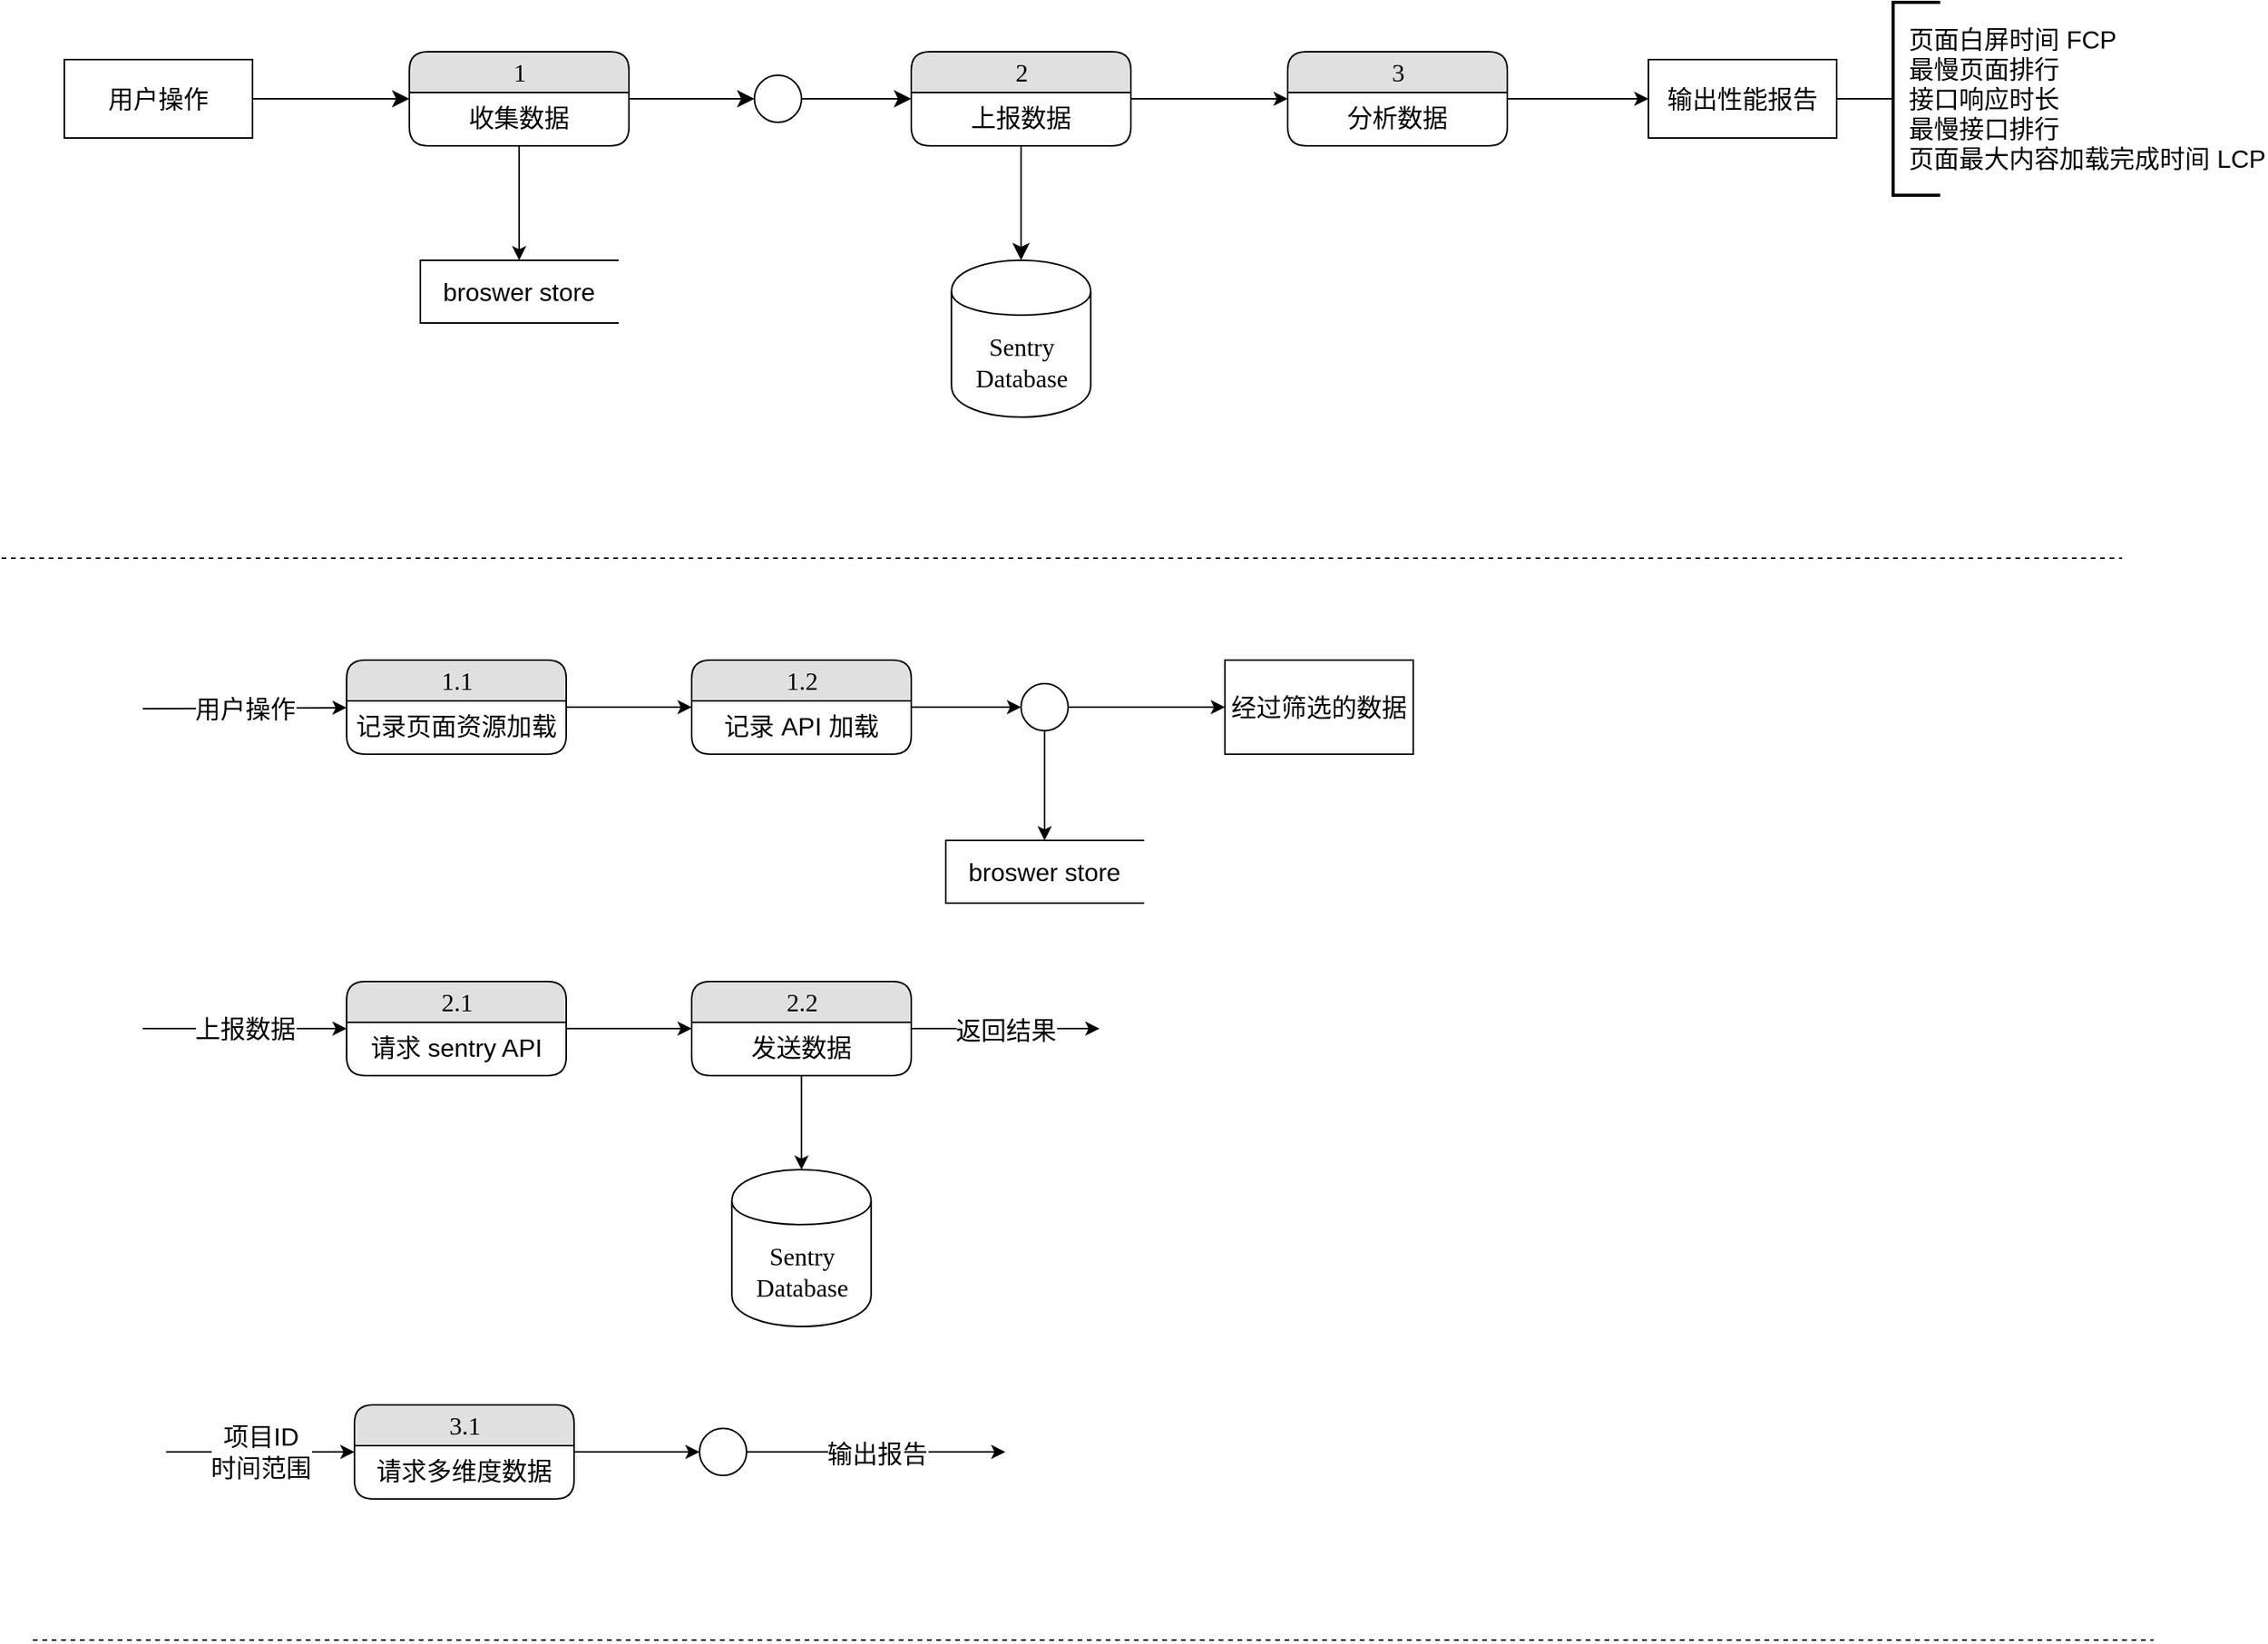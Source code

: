 <mxfile version="21.5.0" type="github" pages="2">
  <diagram name="数据流图" id="zR5LukECyCP3TorBvOVq">
    <mxGraphModel dx="1430" dy="722" grid="1" gridSize="10" guides="1" tooltips="1" connect="1" arrows="1" fold="1" page="1" pageScale="1" pageWidth="827" pageHeight="1169" math="0" shadow="0">
      <root>
        <mxCell id="0" />
        <mxCell id="1" parent="0" />
        <mxCell id="a0L2w2wCsgQ2mo0N0wgg-3" value="Sentry&lt;br style=&quot;font-size: 16px;&quot;&gt;Database" style="shape=cylinder;whiteSpace=wrap;html=1;boundedLbl=1;backgroundOutline=1;fontFamily=Verdana;rounded=0;shadow=0;comic=0;labelBackgroundColor=none;strokeWidth=1;fontSize=16;" vertex="1" parent="1">
          <mxGeometry x="625.63" y="300" width="88.75" height="100" as="geometry" />
        </mxCell>
        <mxCell id="a0L2w2wCsgQ2mo0N0wgg-96" style="edgeStyle=orthogonalEdgeStyle;rounded=0;orthogonalLoop=1;jettySize=auto;html=1;entryX=0;entryY=0.5;entryDx=0;entryDy=0;entryPerimeter=0;endArrow=none;endFill=0;" edge="1" parent="1" source="a0L2w2wCsgQ2mo0N0wgg-5" target="a0L2w2wCsgQ2mo0N0wgg-97">
          <mxGeometry relative="1" as="geometry">
            <mxPoint x="1212" y="197" as="targetPoint" />
          </mxGeometry>
        </mxCell>
        <mxCell id="a0L2w2wCsgQ2mo0N0wgg-5" value="输出性能报告" style="whiteSpace=wrap;html=1;rounded=0;shadow=0;comic=0;labelBackgroundColor=none;strokeWidth=1;fontFamily=Verdana;fontSize=16;align=center;" vertex="1" parent="1">
          <mxGeometry x="1070" y="172" width="120" height="50" as="geometry" />
        </mxCell>
        <mxCell id="a0L2w2wCsgQ2mo0N0wgg-6" style="edgeStyle=orthogonalEdgeStyle;html=1;labelBackgroundColor=none;startFill=0;startSize=8;endFill=1;endSize=8;fontFamily=Verdana;fontSize=16;rounded=0;" edge="1" parent="1" source="a0L2w2wCsgQ2mo0N0wgg-7" target="a0L2w2wCsgQ2mo0N0wgg-11">
          <mxGeometry relative="1" as="geometry" />
        </mxCell>
        <mxCell id="a0L2w2wCsgQ2mo0N0wgg-7" value="用户操作" style="whiteSpace=wrap;html=1;rounded=0;shadow=0;comic=0;labelBackgroundColor=none;strokeWidth=1;fontFamily=Verdana;fontSize=16;align=center;" vertex="1" parent="1">
          <mxGeometry x="60" y="172" width="120" height="50" as="geometry" />
        </mxCell>
        <mxCell id="a0L2w2wCsgQ2mo0N0wgg-9" style="edgeStyle=orthogonalEdgeStyle;html=1;labelBackgroundColor=none;startFill=0;startSize=8;endFill=1;endSize=8;fontFamily=Verdana;fontSize=16;rounded=0;" edge="1" parent="1" source="a0L2w2wCsgQ2mo0N0wgg-47" target="a0L2w2wCsgQ2mo0N0wgg-3">
          <mxGeometry relative="1" as="geometry" />
        </mxCell>
        <mxCell id="a0L2w2wCsgQ2mo0N0wgg-51" style="edgeStyle=orthogonalEdgeStyle;rounded=0;orthogonalLoop=1;jettySize=auto;html=1;fontSize=16;" edge="1" parent="1" source="a0L2w2wCsgQ2mo0N0wgg-11" target="a0L2w2wCsgQ2mo0N0wgg-50">
          <mxGeometry relative="1" as="geometry" />
        </mxCell>
        <mxCell id="a0L2w2wCsgQ2mo0N0wgg-11" value="1" style="swimlane;html=1;fontStyle=0;childLayout=stackLayout;horizontal=1;startSize=26;fillColor=#e0e0e0;horizontalStack=0;resizeParent=1;resizeLast=0;collapsible=1;marginBottom=0;swimlaneFillColor=#ffffff;align=center;rounded=1;shadow=0;comic=0;labelBackgroundColor=none;strokeWidth=1;fontFamily=Verdana;fontSize=16;" vertex="1" parent="1">
          <mxGeometry x="280" y="167" width="140" height="60" as="geometry" />
        </mxCell>
        <mxCell id="a0L2w2wCsgQ2mo0N0wgg-12" value="收集数据" style="text;html=1;strokeColor=none;fillColor=none;spacingLeft=4;spacingRight=4;whiteSpace=wrap;overflow=hidden;rotatable=0;points=[[0,0.5],[1,0.5]];portConstraint=eastwest;align=center;fontSize=16;" vertex="1" parent="a0L2w2wCsgQ2mo0N0wgg-11">
          <mxGeometry y="26" width="140" height="34" as="geometry" />
        </mxCell>
        <mxCell id="a0L2w2wCsgQ2mo0N0wgg-52" style="edgeStyle=orthogonalEdgeStyle;rounded=0;orthogonalLoop=1;jettySize=auto;html=1;fontSize=16;" edge="1" parent="1" source="a0L2w2wCsgQ2mo0N0wgg-53" target="a0L2w2wCsgQ2mo0N0wgg-5">
          <mxGeometry relative="1" as="geometry" />
        </mxCell>
        <mxCell id="a0L2w2wCsgQ2mo0N0wgg-49" value="" style="edgeStyle=orthogonalEdgeStyle;html=1;labelBackgroundColor=none;startFill=0;startSize=8;endFill=1;endSize=8;fontFamily=Verdana;fontSize=16;rounded=0;" edge="1" parent="1" source="a0L2w2wCsgQ2mo0N0wgg-59" target="a0L2w2wCsgQ2mo0N0wgg-47">
          <mxGeometry relative="1" as="geometry">
            <mxPoint x="530" y="196" as="sourcePoint" />
            <mxPoint x="820" y="198" as="targetPoint" />
          </mxGeometry>
        </mxCell>
        <mxCell id="a0L2w2wCsgQ2mo0N0wgg-60" style="edgeStyle=orthogonalEdgeStyle;rounded=0;orthogonalLoop=1;jettySize=auto;html=1;fontSize=16;" edge="1" parent="1" source="a0L2w2wCsgQ2mo0N0wgg-47" target="a0L2w2wCsgQ2mo0N0wgg-53">
          <mxGeometry relative="1" as="geometry" />
        </mxCell>
        <mxCell id="a0L2w2wCsgQ2mo0N0wgg-47" value="2" style="swimlane;html=1;fontStyle=0;childLayout=stackLayout;horizontal=1;startSize=26;fillColor=#e0e0e0;horizontalStack=0;resizeParent=1;resizeLast=0;collapsible=1;marginBottom=0;swimlaneFillColor=#ffffff;align=center;rounded=1;shadow=0;comic=0;labelBackgroundColor=none;strokeWidth=1;fontFamily=Verdana;fontSize=16;" vertex="1" parent="1">
          <mxGeometry x="600" y="167" width="140" height="60" as="geometry" />
        </mxCell>
        <mxCell id="a0L2w2wCsgQ2mo0N0wgg-48" value="上报数据" style="text;html=1;strokeColor=none;fillColor=none;spacingLeft=4;spacingRight=4;whiteSpace=wrap;overflow=hidden;rotatable=0;points=[[0,0.5],[1,0.5]];portConstraint=eastwest;align=center;fontSize=16;" vertex="1" parent="a0L2w2wCsgQ2mo0N0wgg-47">
          <mxGeometry y="26" width="140" height="34" as="geometry" />
        </mxCell>
        <mxCell id="a0L2w2wCsgQ2mo0N0wgg-50" value="broswer store" style="html=1;dashed=0;whiteSpace=wrap;shape=partialRectangle;right=0;fontSize=16;" vertex="1" parent="1">
          <mxGeometry x="287" y="300" width="126" height="40" as="geometry" />
        </mxCell>
        <mxCell id="a0L2w2wCsgQ2mo0N0wgg-53" value="3" style="swimlane;html=1;fontStyle=0;childLayout=stackLayout;horizontal=1;startSize=26;fillColor=#e0e0e0;horizontalStack=0;resizeParent=1;resizeLast=0;collapsible=1;marginBottom=0;swimlaneFillColor=#ffffff;align=center;rounded=1;shadow=0;comic=0;labelBackgroundColor=none;strokeWidth=1;fontFamily=Verdana;fontSize=16;" vertex="1" parent="1">
          <mxGeometry x="840" y="167" width="140" height="60" as="geometry">
            <mxRectangle x="840" y="167" width="50" height="30" as="alternateBounds" />
          </mxGeometry>
        </mxCell>
        <mxCell id="a0L2w2wCsgQ2mo0N0wgg-54" value="分析数据" style="text;html=1;strokeColor=none;fillColor=none;spacingLeft=4;spacingRight=4;whiteSpace=wrap;overflow=hidden;rotatable=0;points=[[0,0.5],[1,0.5]];portConstraint=eastwest;align=center;fontSize=16;" vertex="1" parent="a0L2w2wCsgQ2mo0N0wgg-53">
          <mxGeometry y="26" width="140" height="34" as="geometry" />
        </mxCell>
        <mxCell id="a0L2w2wCsgQ2mo0N0wgg-58" value="" style="edgeStyle=orthogonalEdgeStyle;html=1;labelBackgroundColor=none;startFill=0;startSize=8;endFill=1;endSize=8;fontFamily=Verdana;fontSize=16;rounded=0;" edge="1" parent="1" source="a0L2w2wCsgQ2mo0N0wgg-11" target="a0L2w2wCsgQ2mo0N0wgg-59">
          <mxGeometry relative="1" as="geometry">
            <mxPoint x="420" y="197" as="sourcePoint" />
            <mxPoint x="600" y="197" as="targetPoint" />
          </mxGeometry>
        </mxCell>
        <mxCell id="a0L2w2wCsgQ2mo0N0wgg-59" value="" style="shape=ellipse;html=1;dashed=0;whiteSpace=wrap;perimeter=ellipsePerimeter;fontSize=16;" vertex="1" parent="1">
          <mxGeometry x="500" y="182" width="30" height="30" as="geometry" />
        </mxCell>
        <mxCell id="a0L2w2wCsgQ2mo0N0wgg-64" value="用户操作" style="edgeStyle=none;orthogonalLoop=1;jettySize=auto;html=1;rounded=0;fontSize=16;" edge="1" parent="1" target="a0L2w2wCsgQ2mo0N0wgg-67">
          <mxGeometry width="100" relative="1" as="geometry">
            <mxPoint x="110" y="586" as="sourcePoint" />
            <mxPoint x="220" y="586" as="targetPoint" />
            <Array as="points" />
          </mxGeometry>
        </mxCell>
        <mxCell id="a0L2w2wCsgQ2mo0N0wgg-66" value="" style="endArrow=none;dashed=1;html=1;rounded=0;fontSize=16;" edge="1" parent="1">
          <mxGeometry width="50" height="50" relative="1" as="geometry">
            <mxPoint x="20" y="490" as="sourcePoint" />
            <mxPoint x="1372" y="490" as="targetPoint" />
          </mxGeometry>
        </mxCell>
        <mxCell id="a0L2w2wCsgQ2mo0N0wgg-71" value="" style="edgeStyle=orthogonalEdgeStyle;rounded=0;orthogonalLoop=1;jettySize=auto;html=1;fontSize=16;" edge="1" parent="1" source="a0L2w2wCsgQ2mo0N0wgg-67" target="a0L2w2wCsgQ2mo0N0wgg-69">
          <mxGeometry relative="1" as="geometry" />
        </mxCell>
        <mxCell id="a0L2w2wCsgQ2mo0N0wgg-67" value="1.1" style="swimlane;html=1;fontStyle=0;childLayout=stackLayout;horizontal=1;startSize=26;fillColor=#e0e0e0;horizontalStack=0;resizeParent=1;resizeLast=0;collapsible=1;marginBottom=0;swimlaneFillColor=#ffffff;align=center;rounded=1;shadow=0;comic=0;labelBackgroundColor=none;strokeWidth=1;fontFamily=Verdana;fontSize=16;" vertex="1" parent="1">
          <mxGeometry x="240" y="555" width="140" height="60" as="geometry" />
        </mxCell>
        <mxCell id="a0L2w2wCsgQ2mo0N0wgg-68" value="记录页面资源加载" style="text;html=1;strokeColor=none;fillColor=none;spacingLeft=4;spacingRight=4;whiteSpace=wrap;overflow=hidden;rotatable=0;points=[[0,0.5],[1,0.5]];portConstraint=eastwest;align=center;fontSize=16;" vertex="1" parent="a0L2w2wCsgQ2mo0N0wgg-67">
          <mxGeometry y="26" width="140" height="34" as="geometry" />
        </mxCell>
        <mxCell id="a0L2w2wCsgQ2mo0N0wgg-74" value="" style="edgeStyle=orthogonalEdgeStyle;rounded=0;orthogonalLoop=1;jettySize=auto;html=1;fontSize=16;" edge="1" parent="1" source="a0L2w2wCsgQ2mo0N0wgg-69" target="a0L2w2wCsgQ2mo0N0wgg-75">
          <mxGeometry relative="1" as="geometry">
            <mxPoint x="680" y="585" as="targetPoint" />
          </mxGeometry>
        </mxCell>
        <mxCell id="a0L2w2wCsgQ2mo0N0wgg-69" value="1.2" style="swimlane;html=1;fontStyle=0;childLayout=stackLayout;horizontal=1;startSize=26;fillColor=#e0e0e0;horizontalStack=0;resizeParent=1;resizeLast=0;collapsible=1;marginBottom=0;swimlaneFillColor=#ffffff;align=center;rounded=1;shadow=0;comic=0;labelBackgroundColor=none;strokeWidth=1;fontFamily=Verdana;fontSize=16;" vertex="1" parent="1">
          <mxGeometry x="460" y="555" width="140" height="60" as="geometry" />
        </mxCell>
        <mxCell id="a0L2w2wCsgQ2mo0N0wgg-70" value="记录 API 加载" style="text;html=1;strokeColor=none;fillColor=none;spacingLeft=4;spacingRight=4;whiteSpace=wrap;overflow=hidden;rotatable=0;points=[[0,0.5],[1,0.5]];portConstraint=eastwest;align=center;fontSize=16;" vertex="1" parent="a0L2w2wCsgQ2mo0N0wgg-69">
          <mxGeometry y="26" width="140" height="34" as="geometry" />
        </mxCell>
        <mxCell id="a0L2w2wCsgQ2mo0N0wgg-78" style="edgeStyle=orthogonalEdgeStyle;rounded=0;orthogonalLoop=1;jettySize=auto;html=1;fontSize=16;" edge="1" parent="1" source="a0L2w2wCsgQ2mo0N0wgg-75" target="a0L2w2wCsgQ2mo0N0wgg-77">
          <mxGeometry relative="1" as="geometry" />
        </mxCell>
        <mxCell id="a0L2w2wCsgQ2mo0N0wgg-80" value="" style="edgeStyle=orthogonalEdgeStyle;rounded=0;orthogonalLoop=1;jettySize=auto;html=1;fontSize=16;" edge="1" parent="1" source="a0L2w2wCsgQ2mo0N0wgg-75" target="a0L2w2wCsgQ2mo0N0wgg-79">
          <mxGeometry relative="1" as="geometry" />
        </mxCell>
        <mxCell id="a0L2w2wCsgQ2mo0N0wgg-75" value="" style="shape=ellipse;html=1;dashed=0;whiteSpace=wrap;perimeter=ellipsePerimeter;fontSize=16;" vertex="1" parent="1">
          <mxGeometry x="670" y="570" width="30" height="30" as="geometry" />
        </mxCell>
        <mxCell id="a0L2w2wCsgQ2mo0N0wgg-77" value="broswer store" style="html=1;dashed=0;whiteSpace=wrap;shape=partialRectangle;right=0;fontSize=16;" vertex="1" parent="1">
          <mxGeometry x="622" y="670" width="126" height="40" as="geometry" />
        </mxCell>
        <mxCell id="a0L2w2wCsgQ2mo0N0wgg-79" value="经过筛选的数据" style="whiteSpace=wrap;html=1;dashed=0;fontSize=16;" vertex="1" parent="1">
          <mxGeometry x="800" y="555" width="120" height="60" as="geometry" />
        </mxCell>
        <mxCell id="a0L2w2wCsgQ2mo0N0wgg-81" value="" style="endArrow=none;dashed=1;html=1;rounded=0;fontSize=16;" edge="1" parent="1">
          <mxGeometry width="50" height="50" relative="1" as="geometry">
            <mxPoint x="40" y="1180" as="sourcePoint" />
            <mxPoint x="1392" y="1180" as="targetPoint" />
          </mxGeometry>
        </mxCell>
        <mxCell id="a0L2w2wCsgQ2mo0N0wgg-82" value="上报数据" style="edgeStyle=none;orthogonalLoop=1;jettySize=auto;html=1;rounded=0;fontSize=16;" edge="1" parent="1" target="a0L2w2wCsgQ2mo0N0wgg-83">
          <mxGeometry width="100" relative="1" as="geometry">
            <mxPoint x="110" y="790" as="sourcePoint" />
            <mxPoint x="210" y="790" as="targetPoint" />
            <Array as="points" />
          </mxGeometry>
        </mxCell>
        <mxCell id="a0L2w2wCsgQ2mo0N0wgg-87" value="" style="edgeStyle=orthogonalEdgeStyle;rounded=0;orthogonalLoop=1;jettySize=auto;html=1;fontSize=16;" edge="1" parent="1" source="a0L2w2wCsgQ2mo0N0wgg-83" target="a0L2w2wCsgQ2mo0N0wgg-85">
          <mxGeometry relative="1" as="geometry" />
        </mxCell>
        <mxCell id="a0L2w2wCsgQ2mo0N0wgg-83" value="2.1" style="swimlane;html=1;fontStyle=0;childLayout=stackLayout;horizontal=1;startSize=26;fillColor=#e0e0e0;horizontalStack=0;resizeParent=1;resizeLast=0;collapsible=1;marginBottom=0;swimlaneFillColor=#ffffff;align=center;rounded=1;shadow=0;comic=0;labelBackgroundColor=none;strokeWidth=1;fontFamily=Verdana;fontSize=16;" vertex="1" parent="1">
          <mxGeometry x="240" y="760" width="140" height="60" as="geometry" />
        </mxCell>
        <mxCell id="a0L2w2wCsgQ2mo0N0wgg-84" value="请求 sentry API" style="text;html=1;strokeColor=none;fillColor=none;spacingLeft=4;spacingRight=4;whiteSpace=wrap;overflow=hidden;rotatable=0;points=[[0,0.5],[1,0.5]];portConstraint=eastwest;align=center;fontSize=16;" vertex="1" parent="a0L2w2wCsgQ2mo0N0wgg-83">
          <mxGeometry y="26" width="140" height="34" as="geometry" />
        </mxCell>
        <mxCell id="a0L2w2wCsgQ2mo0N0wgg-89" style="edgeStyle=orthogonalEdgeStyle;rounded=0;orthogonalLoop=1;jettySize=auto;html=1;fontSize=16;" edge="1" parent="1" source="a0L2w2wCsgQ2mo0N0wgg-85" target="a0L2w2wCsgQ2mo0N0wgg-88">
          <mxGeometry relative="1" as="geometry" />
        </mxCell>
        <mxCell id="a0L2w2wCsgQ2mo0N0wgg-90" value="返回结果" style="edgeStyle=orthogonalEdgeStyle;rounded=0;orthogonalLoop=1;jettySize=auto;html=1;fontSize=16;" edge="1" parent="1" source="a0L2w2wCsgQ2mo0N0wgg-85">
          <mxGeometry relative="1" as="geometry">
            <mxPoint x="720" y="790" as="targetPoint" />
          </mxGeometry>
        </mxCell>
        <mxCell id="a0L2w2wCsgQ2mo0N0wgg-85" value="2.2" style="swimlane;html=1;fontStyle=0;childLayout=stackLayout;horizontal=1;startSize=26;fillColor=#e0e0e0;horizontalStack=0;resizeParent=1;resizeLast=0;collapsible=1;marginBottom=0;swimlaneFillColor=#ffffff;align=center;rounded=1;shadow=0;comic=0;labelBackgroundColor=none;strokeWidth=1;fontFamily=Verdana;fontSize=16;" vertex="1" parent="1">
          <mxGeometry x="460" y="760" width="140" height="60" as="geometry" />
        </mxCell>
        <mxCell id="a0L2w2wCsgQ2mo0N0wgg-86" value="发送数据" style="text;html=1;strokeColor=none;fillColor=none;spacingLeft=4;spacingRight=4;whiteSpace=wrap;overflow=hidden;rotatable=0;points=[[0,0.5],[1,0.5]];portConstraint=eastwest;align=center;fontSize=16;" vertex="1" parent="a0L2w2wCsgQ2mo0N0wgg-85">
          <mxGeometry y="26" width="140" height="34" as="geometry" />
        </mxCell>
        <mxCell id="a0L2w2wCsgQ2mo0N0wgg-88" value="Sentry&lt;br style=&quot;font-size: 16px;&quot;&gt;Database" style="shape=cylinder;whiteSpace=wrap;html=1;boundedLbl=1;backgroundOutline=1;fontFamily=Verdana;rounded=0;shadow=0;comic=0;labelBackgroundColor=none;strokeWidth=1;fontSize=16;" vertex="1" parent="1">
          <mxGeometry x="485.63" y="880" width="88.75" height="100" as="geometry" />
        </mxCell>
        <mxCell id="a0L2w2wCsgQ2mo0N0wgg-92" value="项目ID&lt;br style=&quot;font-size: 16px;&quot;&gt;时间范围" style="edgeStyle=none;orthogonalLoop=1;jettySize=auto;html=1;rounded=0;fontSize=16;" edge="1" parent="1" target="a0L2w2wCsgQ2mo0N0wgg-93">
          <mxGeometry width="100" relative="1" as="geometry">
            <mxPoint x="125" y="1060" as="sourcePoint" />
            <mxPoint x="225" y="1060" as="targetPoint" />
            <Array as="points" />
          </mxGeometry>
        </mxCell>
        <mxCell id="QyBhSop0F0U6f-0SCQQO-2" style="edgeStyle=orthogonalEdgeStyle;rounded=0;orthogonalLoop=1;jettySize=auto;html=1;" edge="1" parent="1" source="a0L2w2wCsgQ2mo0N0wgg-93" target="QyBhSop0F0U6f-0SCQQO-1">
          <mxGeometry relative="1" as="geometry" />
        </mxCell>
        <mxCell id="a0L2w2wCsgQ2mo0N0wgg-93" value="3.1" style="swimlane;html=1;fontStyle=0;childLayout=stackLayout;horizontal=1;startSize=26;fillColor=#e0e0e0;horizontalStack=0;resizeParent=1;resizeLast=0;collapsible=1;marginBottom=0;swimlaneFillColor=#ffffff;align=center;rounded=1;shadow=0;comic=0;labelBackgroundColor=none;strokeWidth=1;fontFamily=Verdana;fontSize=16;" vertex="1" parent="1">
          <mxGeometry x="245" y="1030" width="140" height="60" as="geometry" />
        </mxCell>
        <mxCell id="a0L2w2wCsgQ2mo0N0wgg-94" value="请求多维度数据" style="text;html=1;strokeColor=none;fillColor=none;spacingLeft=4;spacingRight=4;whiteSpace=wrap;overflow=hidden;rotatable=0;points=[[0,0.5],[1,0.5]];portConstraint=eastwest;align=center;fontSize=16;" vertex="1" parent="a0L2w2wCsgQ2mo0N0wgg-93">
          <mxGeometry y="26" width="140" height="34" as="geometry" />
        </mxCell>
        <mxCell id="a0L2w2wCsgQ2mo0N0wgg-97" value="页面白屏时间 FCP&lt;br style=&quot;font-size: 16px;&quot;&gt;最慢页面排行&lt;br style=&quot;font-size: 16px;&quot;&gt;接口响应时长&lt;br style=&quot;font-size: 16px;&quot;&gt;最慢接口排行&lt;br style=&quot;font-size: 16px;&quot;&gt;页面最大内容加载完成时间 LCP" style="strokeWidth=2;html=1;shape=mxgraph.flowchart.annotation_1;align=left;pointerEvents=1;spacingLeft=8;fontSize=16;" vertex="1" parent="1">
          <mxGeometry x="1226" y="135.5" width="30" height="123" as="geometry" />
        </mxCell>
        <mxCell id="QyBhSop0F0U6f-0SCQQO-3" value="输出报告" style="edgeStyle=orthogonalEdgeStyle;rounded=0;orthogonalLoop=1;jettySize=auto;html=1;fontSize=16;" edge="1" parent="1" source="QyBhSop0F0U6f-0SCQQO-1">
          <mxGeometry relative="1" as="geometry">
            <mxPoint x="660" y="1060" as="targetPoint" />
          </mxGeometry>
        </mxCell>
        <mxCell id="QyBhSop0F0U6f-0SCQQO-1" value="" style="ellipse;whiteSpace=wrap;html=1;aspect=fixed;" vertex="1" parent="1">
          <mxGeometry x="465" y="1045" width="30" height="30" as="geometry" />
        </mxCell>
      </root>
    </mxGraphModel>
  </diagram>
  <diagram id="m2T8EUuySyEy1uf0dPtj" name="泳道图">
    <mxGraphModel dx="1430" dy="666" grid="1" gridSize="10" guides="1" tooltips="1" connect="1" arrows="1" fold="1" page="1" pageScale="1" pageWidth="827" pageHeight="1169" math="0" shadow="0">
      <root>
        <mxCell id="0" />
        <mxCell id="1" parent="0" />
        <mxCell id="1Dwrab8MyVGWYaHdFyip-1" value="自动化性能测试工具" style="swimlane;childLayout=stackLayout;resizeParent=1;resizeParentMax=0;horizontal=0;startSize=40;horizontalStack=0;html=1;" vertex="1" parent="1">
          <mxGeometry x="70" y="20" width="1130" height="1190" as="geometry" />
        </mxCell>
        <mxCell id="1Dwrab8MyVGWYaHdFyip-15" style="edgeStyle=orthogonalEdgeStyle;rounded=0;orthogonalLoop=1;jettySize=auto;html=1;fontSize=16;" edge="1" parent="1Dwrab8MyVGWYaHdFyip-1" source="1Dwrab8MyVGWYaHdFyip-12" target="1Dwrab8MyVGWYaHdFyip-14">
          <mxGeometry relative="1" as="geometry">
            <Array as="points">
              <mxPoint x="480" y="180" />
              <mxPoint x="170" y="180" />
            </Array>
          </mxGeometry>
        </mxCell>
        <mxCell id="1Dwrab8MyVGWYaHdFyip-18" style="edgeStyle=orthogonalEdgeStyle;rounded=0;orthogonalLoop=1;jettySize=auto;html=1;fontSize=16;" edge="1" parent="1Dwrab8MyVGWYaHdFyip-1" source="1Dwrab8MyVGWYaHdFyip-16" target="1Dwrab8MyVGWYaHdFyip-23">
          <mxGeometry relative="1" as="geometry">
            <mxPoint x="290" y="350" as="targetPoint" />
          </mxGeometry>
        </mxCell>
        <mxCell id="1Dwrab8MyVGWYaHdFyip-33" value="数据采样" style="edgeStyle=orthogonalEdgeStyle;rounded=0;orthogonalLoop=1;jettySize=auto;html=1;fontSize=16;" edge="1" parent="1Dwrab8MyVGWYaHdFyip-1" source="1Dwrab8MyVGWYaHdFyip-38" target="1Dwrab8MyVGWYaHdFyip-34">
          <mxGeometry relative="1" as="geometry">
            <mxPoint as="offset" />
          </mxGeometry>
        </mxCell>
        <mxCell id="1Dwrab8MyVGWYaHdFyip-28" value="" style="edgeStyle=orthogonalEdgeStyle;rounded=0;orthogonalLoop=1;jettySize=auto;html=1;fontSize=16;" edge="1" parent="1Dwrab8MyVGWYaHdFyip-1" source="1Dwrab8MyVGWYaHdFyip-38" target="1Dwrab8MyVGWYaHdFyip-29">
          <mxGeometry relative="1" as="geometry" />
        </mxCell>
        <mxCell id="1Dwrab8MyVGWYaHdFyip-48" style="edgeStyle=orthogonalEdgeStyle;rounded=0;orthogonalLoop=1;jettySize=auto;html=1;fontSize=16;" edge="1" parent="1Dwrab8MyVGWYaHdFyip-1" source="1Dwrab8MyVGWYaHdFyip-31" target="1Dwrab8MyVGWYaHdFyip-47">
          <mxGeometry relative="1" as="geometry" />
        </mxCell>
        <mxCell id="1Dwrab8MyVGWYaHdFyip-54" style="edgeStyle=orthogonalEdgeStyle;rounded=0;orthogonalLoop=1;jettySize=auto;html=1;fontSize=16;" edge="1" parent="1Dwrab8MyVGWYaHdFyip-1" source="1Dwrab8MyVGWYaHdFyip-45" target="1Dwrab8MyVGWYaHdFyip-55">
          <mxGeometry relative="1" as="geometry">
            <mxPoint x="900" y="950" as="targetPoint" />
          </mxGeometry>
        </mxCell>
        <mxCell id="1Dwrab8MyVGWYaHdFyip-56" value="点击" style="edgeLabel;html=1;align=center;verticalAlign=middle;resizable=0;points=[];fontSize=16;" vertex="1" connectable="0" parent="1Dwrab8MyVGWYaHdFyip-54">
          <mxGeometry x="-0.901" y="1" relative="1" as="geometry">
            <mxPoint as="offset" />
          </mxGeometry>
        </mxCell>
        <mxCell id="1Dwrab8MyVGWYaHdFyip-59" style="rounded=0;orthogonalLoop=1;jettySize=auto;html=1;exitX=0.5;exitY=1;exitDx=0;exitDy=0;exitPerimeter=0;dashed=1;fontSize=16;" edge="1" parent="1Dwrab8MyVGWYaHdFyip-1" source="1Dwrab8MyVGWYaHdFyip-40" target="1Dwrab8MyVGWYaHdFyip-57">
          <mxGeometry relative="1" as="geometry" />
        </mxCell>
        <mxCell id="1Dwrab8MyVGWYaHdFyip-2" value="CI" style="swimlane;startSize=30;horizontal=0;html=1;" vertex="1" parent="1Dwrab8MyVGWYaHdFyip-1">
          <mxGeometry x="40" width="1090" height="210" as="geometry" />
        </mxCell>
        <mxCell id="1Dwrab8MyVGWYaHdFyip-6" value="开发" style="shape=umlActor;verticalLabelPosition=bottom;verticalAlign=top;html=1;outlineConnect=0;fontSize=16;" vertex="1" parent="1Dwrab8MyVGWYaHdFyip-2">
          <mxGeometry x="100" y="70" width="30" height="60" as="geometry" />
        </mxCell>
        <mxCell id="1Dwrab8MyVGWYaHdFyip-11" value="" style="edgeStyle=orthogonalEdgeStyle;rounded=0;orthogonalLoop=1;jettySize=auto;html=1;fontSize=16;" edge="1" parent="1Dwrab8MyVGWYaHdFyip-2" source="1Dwrab8MyVGWYaHdFyip-6" target="1Dwrab8MyVGWYaHdFyip-10">
          <mxGeometry relative="1" as="geometry">
            <mxPoint x="340" y="100" as="sourcePoint" />
          </mxGeometry>
        </mxCell>
        <mxCell id="1Dwrab8MyVGWYaHdFyip-13" value="" style="edgeStyle=orthogonalEdgeStyle;rounded=0;orthogonalLoop=1;jettySize=auto;html=1;fontSize=16;" edge="1" parent="1Dwrab8MyVGWYaHdFyip-2" source="1Dwrab8MyVGWYaHdFyip-10" target="1Dwrab8MyVGWYaHdFyip-12">
          <mxGeometry relative="1" as="geometry" />
        </mxCell>
        <mxCell id="1Dwrab8MyVGWYaHdFyip-10" value="部署" style="whiteSpace=wrap;html=1;rounded=0;fontSize=16;" vertex="1" parent="1Dwrab8MyVGWYaHdFyip-2">
          <mxGeometry x="200" y="70" width="120" height="60" as="geometry" />
        </mxCell>
        <mxCell id="1Dwrab8MyVGWYaHdFyip-12" value="执行性能测试" style="whiteSpace=wrap;html=1;rounded=0;fontSize=16;" vertex="1" parent="1Dwrab8MyVGWYaHdFyip-2">
          <mxGeometry x="380" y="70" width="120" height="60" as="geometry" />
        </mxCell>
        <mxCell id="1Dwrab8MyVGWYaHdFyip-46" value="是" style="edgeStyle=orthogonalEdgeStyle;rounded=0;orthogonalLoop=1;jettySize=auto;html=1;fontSize=16;" edge="1" parent="1Dwrab8MyVGWYaHdFyip-2" source="1Dwrab8MyVGWYaHdFyip-43" target="1Dwrab8MyVGWYaHdFyip-45">
          <mxGeometry relative="1" as="geometry" />
        </mxCell>
        <mxCell id="1Dwrab8MyVGWYaHdFyip-51" value="否" style="edgeStyle=orthogonalEdgeStyle;rounded=0;orthogonalLoop=1;jettySize=auto;html=1;fontSize=16;" edge="1" parent="1Dwrab8MyVGWYaHdFyip-2" source="1Dwrab8MyVGWYaHdFyip-43" target="1Dwrab8MyVGWYaHdFyip-50">
          <mxGeometry relative="1" as="geometry" />
        </mxCell>
        <mxCell id="1Dwrab8MyVGWYaHdFyip-43" value="时间跨度 &amp;gt; 30min" style="rhombus;whiteSpace=wrap;html=1;rounded=0;fontSize=16;" vertex="1" parent="1Dwrab8MyVGWYaHdFyip-2">
          <mxGeometry x="600" y="10" width="80" height="80" as="geometry" />
        </mxCell>
        <mxCell id="1Dwrab8MyVGWYaHdFyip-45" value="生成 bcode 链接" style="whiteSpace=wrap;html=1;rounded=0;fontSize=16;" vertex="1" parent="1Dwrab8MyVGWYaHdFyip-2">
          <mxGeometry x="580" y="140" width="120" height="60" as="geometry" />
        </mxCell>
        <mxCell id="1Dwrab8MyVGWYaHdFyip-49" style="edgeStyle=orthogonalEdgeStyle;rounded=0;orthogonalLoop=1;jettySize=auto;html=1;entryX=0;entryY=0.5;entryDx=0;entryDy=0;exitX=0.5;exitY=0;exitDx=0;exitDy=0;fontSize=16;" edge="1" parent="1Dwrab8MyVGWYaHdFyip-2" source="1Dwrab8MyVGWYaHdFyip-47" target="1Dwrab8MyVGWYaHdFyip-43">
          <mxGeometry relative="1" as="geometry" />
        </mxCell>
        <mxCell id="1Dwrab8MyVGWYaHdFyip-47" value="" style="ellipse;whiteSpace=wrap;html=1;aspect=fixed;fontSize=16;" vertex="1" parent="1Dwrab8MyVGWYaHdFyip-2">
          <mxGeometry x="515" y="160" width="30" height="30" as="geometry" />
        </mxCell>
        <mxCell id="1Dwrab8MyVGWYaHdFyip-53" style="edgeStyle=orthogonalEdgeStyle;rounded=0;orthogonalLoop=1;jettySize=auto;html=1;fontSize=16;" edge="1" parent="1Dwrab8MyVGWYaHdFyip-2" source="1Dwrab8MyVGWYaHdFyip-50" target="1Dwrab8MyVGWYaHdFyip-52">
          <mxGeometry relative="1" as="geometry" />
        </mxCell>
        <mxCell id="1Dwrab8MyVGWYaHdFyip-50" value="生成测试报告" style="whiteSpace=wrap;html=1;rounded=0;fontSize=16;" vertex="1" parent="1Dwrab8MyVGWYaHdFyip-2">
          <mxGeometry x="740" y="20" width="120" height="60" as="geometry" />
        </mxCell>
        <mxCell id="1Dwrab8MyVGWYaHdFyip-52" value="结束" style="ellipse;whiteSpace=wrap;html=1;fontSize=16;" vertex="1" parent="1Dwrab8MyVGWYaHdFyip-2">
          <mxGeometry x="920" y="20" width="100" height="60" as="geometry" />
        </mxCell>
        <mxCell id="1Dwrab8MyVGWYaHdFyip-3" value="奇林" style="swimlane;startSize=30;horizontal=0;html=1;" vertex="1" parent="1Dwrab8MyVGWYaHdFyip-1">
          <mxGeometry x="40" y="210" width="1090" height="220" as="geometry">
            <mxRectangle x="40" y="210" width="1090" height="30" as="alternateBounds" />
          </mxGeometry>
        </mxCell>
        <mxCell id="1Dwrab8MyVGWYaHdFyip-17" value="" style="edgeStyle=orthogonalEdgeStyle;rounded=0;orthogonalLoop=1;jettySize=auto;html=1;fontSize=16;" edge="1" parent="1Dwrab8MyVGWYaHdFyip-3" source="1Dwrab8MyVGWYaHdFyip-14" target="1Dwrab8MyVGWYaHdFyip-16">
          <mxGeometry relative="1" as="geometry" />
        </mxCell>
        <mxCell id="1Dwrab8MyVGWYaHdFyip-14" value="" style="ellipse;whiteSpace=wrap;html=1;aspect=fixed;fontSize=16;" vertex="1" parent="1Dwrab8MyVGWYaHdFyip-3">
          <mxGeometry x="115" y="30" width="30" height="30" as="geometry" />
        </mxCell>
        <mxCell id="1Dwrab8MyVGWYaHdFyip-16" value="下发自动化测试任务" style="whiteSpace=wrap;html=1;fontSize=16;" vertex="1" parent="1Dwrab8MyVGWYaHdFyip-3">
          <mxGeometry x="70" y="110" width="120" height="60" as="geometry" />
        </mxCell>
        <mxCell id="1Dwrab8MyVGWYaHdFyip-31" value="任务完成" style="rounded=0;whiteSpace=wrap;html=1;fontSize=16;" vertex="1" parent="1Dwrab8MyVGWYaHdFyip-3">
          <mxGeometry x="470" y="70" width="120" height="60" as="geometry" />
        </mxCell>
        <mxCell id="1Dwrab8MyVGWYaHdFyip-29" value="" style="ellipse;whiteSpace=wrap;html=1;aspect=fixed;fontSize=16;" vertex="1" parent="1Dwrab8MyVGWYaHdFyip-3">
          <mxGeometry x="515" y="170" width="30" height="30" as="geometry" />
        </mxCell>
        <mxCell id="1Dwrab8MyVGWYaHdFyip-32" style="edgeStyle=orthogonalEdgeStyle;rounded=0;orthogonalLoop=1;jettySize=auto;html=1;fontSize=16;" edge="1" parent="1Dwrab8MyVGWYaHdFyip-3" source="1Dwrab8MyVGWYaHdFyip-29" target="1Dwrab8MyVGWYaHdFyip-31">
          <mxGeometry relative="1" as="geometry" />
        </mxCell>
        <mxCell id="1Dwrab8MyVGWYaHdFyip-20" value="执行器" style="swimlane;startSize=30;horizontal=0;html=1;" vertex="1" parent="1Dwrab8MyVGWYaHdFyip-1">
          <mxGeometry x="40" y="430" width="1090" height="220" as="geometry" />
        </mxCell>
        <mxCell id="1Dwrab8MyVGWYaHdFyip-26" value="" style="edgeStyle=orthogonalEdgeStyle;rounded=0;orthogonalLoop=1;jettySize=auto;html=1;fontSize=16;" edge="1" parent="1Dwrab8MyVGWYaHdFyip-20" source="1Dwrab8MyVGWYaHdFyip-19" target="1Dwrab8MyVGWYaHdFyip-25">
          <mxGeometry relative="1" as="geometry" />
        </mxCell>
        <mxCell id="1Dwrab8MyVGWYaHdFyip-19" value="唤醒浏览器" style="rounded=0;whiteSpace=wrap;html=1;fontSize=16;" vertex="1" parent="1Dwrab8MyVGWYaHdFyip-20">
          <mxGeometry x="70" y="100" width="120" height="60" as="geometry" />
        </mxCell>
        <mxCell id="1Dwrab8MyVGWYaHdFyip-24" style="edgeStyle=orthogonalEdgeStyle;rounded=0;orthogonalLoop=1;jettySize=auto;html=1;fontSize=16;" edge="1" parent="1Dwrab8MyVGWYaHdFyip-20" source="1Dwrab8MyVGWYaHdFyip-23" target="1Dwrab8MyVGWYaHdFyip-19">
          <mxGeometry relative="1" as="geometry" />
        </mxCell>
        <mxCell id="1Dwrab8MyVGWYaHdFyip-23" value="" style="ellipse;whiteSpace=wrap;html=1;aspect=fixed;fontSize=16;" vertex="1" parent="1Dwrab8MyVGWYaHdFyip-20">
          <mxGeometry x="115" y="20" width="30" height="30" as="geometry" />
        </mxCell>
        <mxCell id="1Dwrab8MyVGWYaHdFyip-39" value="" style="edgeStyle=orthogonalEdgeStyle;rounded=0;orthogonalLoop=1;jettySize=auto;html=1;fontSize=16;" edge="1" parent="1Dwrab8MyVGWYaHdFyip-20" source="1Dwrab8MyVGWYaHdFyip-25" target="1Dwrab8MyVGWYaHdFyip-38">
          <mxGeometry relative="1" as="geometry" />
        </mxCell>
        <mxCell id="1Dwrab8MyVGWYaHdFyip-25" value="自动执行脚本" style="strokeWidth=1;html=1;shape=mxgraph.flowchart.loop_limit;whiteSpace=wrap;rounded=0;fontSize=16;" vertex="1" parent="1Dwrab8MyVGWYaHdFyip-20">
          <mxGeometry x="270" y="100" width="120" height="60" as="geometry" />
        </mxCell>
        <mxCell id="1Dwrab8MyVGWYaHdFyip-38" value="加载页面" style="whiteSpace=wrap;html=1;strokeWidth=1;rounded=0;fontSize=16;" vertex="1" parent="1Dwrab8MyVGWYaHdFyip-20">
          <mxGeometry x="470" y="100" width="120" height="60" as="geometry" />
        </mxCell>
        <mxCell id="1Dwrab8MyVGWYaHdFyip-4" value="sentry" style="swimlane;startSize=30;horizontal=0;html=1;" vertex="1" parent="1Dwrab8MyVGWYaHdFyip-1">
          <mxGeometry x="40" y="650" width="1090" height="270" as="geometry" />
        </mxCell>
        <mxCell id="1Dwrab8MyVGWYaHdFyip-41" value="存 90 天数据" style="edgeStyle=orthogonalEdgeStyle;rounded=0;orthogonalLoop=1;jettySize=auto;html=1;fontSize=16;" edge="1" parent="1Dwrab8MyVGWYaHdFyip-4" source="1Dwrab8MyVGWYaHdFyip-27" target="1Dwrab8MyVGWYaHdFyip-40">
          <mxGeometry relative="1" as="geometry" />
        </mxCell>
        <mxCell id="1Dwrab8MyVGWYaHdFyip-27" value="将数据上报到 Sentry" style="whiteSpace=wrap;html=1;rounded=0;fontSize=16;" vertex="1" parent="1Dwrab8MyVGWYaHdFyip-4">
          <mxGeometry x="80" y="80" width="120" height="60" as="geometry" />
        </mxCell>
        <mxCell id="1Dwrab8MyVGWYaHdFyip-37" style="edgeStyle=orthogonalEdgeStyle;rounded=0;orthogonalLoop=1;jettySize=auto;html=1;fontSize=16;" edge="1" parent="1Dwrab8MyVGWYaHdFyip-4" source="1Dwrab8MyVGWYaHdFyip-34" target="1Dwrab8MyVGWYaHdFyip-27">
          <mxGeometry relative="1" as="geometry" />
        </mxCell>
        <mxCell id="1Dwrab8MyVGWYaHdFyip-42" value="静态资源加载和接口加载数据" style="edgeLabel;html=1;align=center;verticalAlign=middle;resizable=0;points=[];fontSize=16;" vertex="1" connectable="0" parent="1Dwrab8MyVGWYaHdFyip-37">
          <mxGeometry x="-0.424" relative="1" as="geometry">
            <mxPoint as="offset" />
          </mxGeometry>
        </mxCell>
        <mxCell id="1Dwrab8MyVGWYaHdFyip-34" value="" style="ellipse;whiteSpace=wrap;html=1;aspect=fixed;fontSize=16;" vertex="1" parent="1Dwrab8MyVGWYaHdFyip-4">
          <mxGeometry x="515" y="20" width="30" height="30" as="geometry" />
        </mxCell>
        <mxCell id="1Dwrab8MyVGWYaHdFyip-40" value="Sentry&amp;nbsp;&lt;br style=&quot;font-size: 16px;&quot;&gt;Datebase" style="shape=cylinder3;whiteSpace=wrap;html=1;boundedLbl=1;backgroundOutline=1;size=15;rounded=0;fontSize=16;" vertex="1" parent="1Dwrab8MyVGWYaHdFyip-4">
          <mxGeometry x="314" y="67.5" width="80" height="85" as="geometry" />
        </mxCell>
        <mxCell id="1Dwrab8MyVGWYaHdFyip-5" value="bcode" style="swimlane;startSize=30;horizontal=0;html=1;" vertex="1" parent="1Dwrab8MyVGWYaHdFyip-1">
          <mxGeometry x="40" y="920" width="1090" height="270" as="geometry" />
        </mxCell>
        <mxCell id="1Dwrab8MyVGWYaHdFyip-58" value="项目ID&lt;br style=&quot;font-size: 16px;&quot;&gt;时间范围" style="edgeStyle=orthogonalEdgeStyle;rounded=0;orthogonalLoop=1;jettySize=auto;html=1;fontSize=16;" edge="1" parent="1Dwrab8MyVGWYaHdFyip-5" source="1Dwrab8MyVGWYaHdFyip-55" target="1Dwrab8MyVGWYaHdFyip-57">
          <mxGeometry relative="1" as="geometry" />
        </mxCell>
        <mxCell id="1Dwrab8MyVGWYaHdFyip-55" value="" style="ellipse;whiteSpace=wrap;html=1;aspect=fixed;fontSize=16;" vertex="1" parent="1Dwrab8MyVGWYaHdFyip-5">
          <mxGeometry x="625" y="20" width="30" height="30" as="geometry" />
        </mxCell>
        <mxCell id="1Dwrab8MyVGWYaHdFyip-61" value="" style="edgeStyle=orthogonalEdgeStyle;rounded=0;orthogonalLoop=1;jettySize=auto;html=1;" edge="1" parent="1Dwrab8MyVGWYaHdFyip-5" source="1Dwrab8MyVGWYaHdFyip-57" target="1Dwrab8MyVGWYaHdFyip-60">
          <mxGeometry relative="1" as="geometry" />
        </mxCell>
        <mxCell id="1Dwrab8MyVGWYaHdFyip-57" value="请求Sentry数据" style="shape=process;whiteSpace=wrap;html=1;backgroundOutline=1;fontSize=16;" vertex="1" parent="1Dwrab8MyVGWYaHdFyip-5">
          <mxGeometry x="90" y="80" width="120" height="60" as="geometry" />
        </mxCell>
        <mxCell id="hXkk2UV_JMcvx4nBUd6Y-2" value="" style="edgeStyle=orthogonalEdgeStyle;rounded=0;orthogonalLoop=1;jettySize=auto;html=1;" edge="1" parent="1Dwrab8MyVGWYaHdFyip-5" source="1Dwrab8MyVGWYaHdFyip-60" target="hXkk2UV_JMcvx4nBUd6Y-1">
          <mxGeometry relative="1" as="geometry" />
        </mxCell>
        <mxCell id="1Dwrab8MyVGWYaHdFyip-60" value="数据聚合" style="whiteSpace=wrap;html=1;fontSize=16;" vertex="1" parent="1Dwrab8MyVGWYaHdFyip-5">
          <mxGeometry x="290" y="80" width="120" height="60" as="geometry" />
        </mxCell>
        <mxCell id="hXkk2UV_JMcvx4nBUd6Y-4" style="edgeStyle=orthogonalEdgeStyle;rounded=0;orthogonalLoop=1;jettySize=auto;html=1;entryX=0;entryY=0.5;entryDx=0;entryDy=0;entryPerimeter=0;endArrow=none;endFill=0;" edge="1" parent="1Dwrab8MyVGWYaHdFyip-5" source="hXkk2UV_JMcvx4nBUd6Y-1" target="hXkk2UV_JMcvx4nBUd6Y-3">
          <mxGeometry relative="1" as="geometry" />
        </mxCell>
        <mxCell id="hXkk2UV_JMcvx4nBUd6Y-6" style="edgeStyle=orthogonalEdgeStyle;rounded=0;orthogonalLoop=1;jettySize=auto;html=1;" edge="1" parent="1Dwrab8MyVGWYaHdFyip-5" source="hXkk2UV_JMcvx4nBUd6Y-1" target="hXkk2UV_JMcvx4nBUd6Y-5">
          <mxGeometry relative="1" as="geometry" />
        </mxCell>
        <mxCell id="hXkk2UV_JMcvx4nBUd6Y-1" value="展示" style="whiteSpace=wrap;html=1;fontSize=16;" vertex="1" parent="1Dwrab8MyVGWYaHdFyip-5">
          <mxGeometry x="490" y="80" width="120" height="60" as="geometry" />
        </mxCell>
        <mxCell id="hXkk2UV_JMcvx4nBUd6Y-3" value="页面白屏时间 FCP&lt;br style=&quot;font-size: 16px;&quot;&gt;最慢页面排行&lt;br style=&quot;font-size: 16px;&quot;&gt;接口响应时长&lt;br style=&quot;font-size: 16px;&quot;&gt;最慢接口排行&lt;br style=&quot;font-size: 16px;&quot;&gt;页面最大内容加载完成时间 LCP" style="strokeWidth=2;html=1;shape=mxgraph.flowchart.annotation_1;align=left;pointerEvents=1;spacingLeft=8;fontSize=16;" vertex="1" parent="1Dwrab8MyVGWYaHdFyip-5">
          <mxGeometry x="717" y="48.5" width="30" height="123" as="geometry" />
        </mxCell>
        <mxCell id="hXkk2UV_JMcvx4nBUd6Y-5" value="结束" style="ellipse;whiteSpace=wrap;html=1;fontSize=16;" vertex="1" parent="1Dwrab8MyVGWYaHdFyip-5">
          <mxGeometry x="490" y="190" width="120" height="60" as="geometry" />
        </mxCell>
      </root>
    </mxGraphModel>
  </diagram>
</mxfile>
